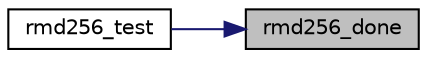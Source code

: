 digraph "rmd256_done"
{
 // LATEX_PDF_SIZE
  edge [fontname="Helvetica",fontsize="10",labelfontname="Helvetica",labelfontsize="10"];
  node [fontname="Helvetica",fontsize="10",shape=record];
  rankdir="RL";
  Node7 [label="rmd256_done",height=0.2,width=0.4,color="black", fillcolor="grey75", style="filled", fontcolor="black",tooltip="Terminate the hash to get the digest."];
  Node7 -> Node8 [dir="back",color="midnightblue",fontsize="10",style="solid",fontname="Helvetica"];
  Node8 [label="rmd256_test",height=0.2,width=0.4,color="black", fillcolor="white", style="filled",URL="$rmd256_8c.html#a5f04ba52292e7e88dd6f4d32bebf796e",tooltip="Self-test the hash."];
}
